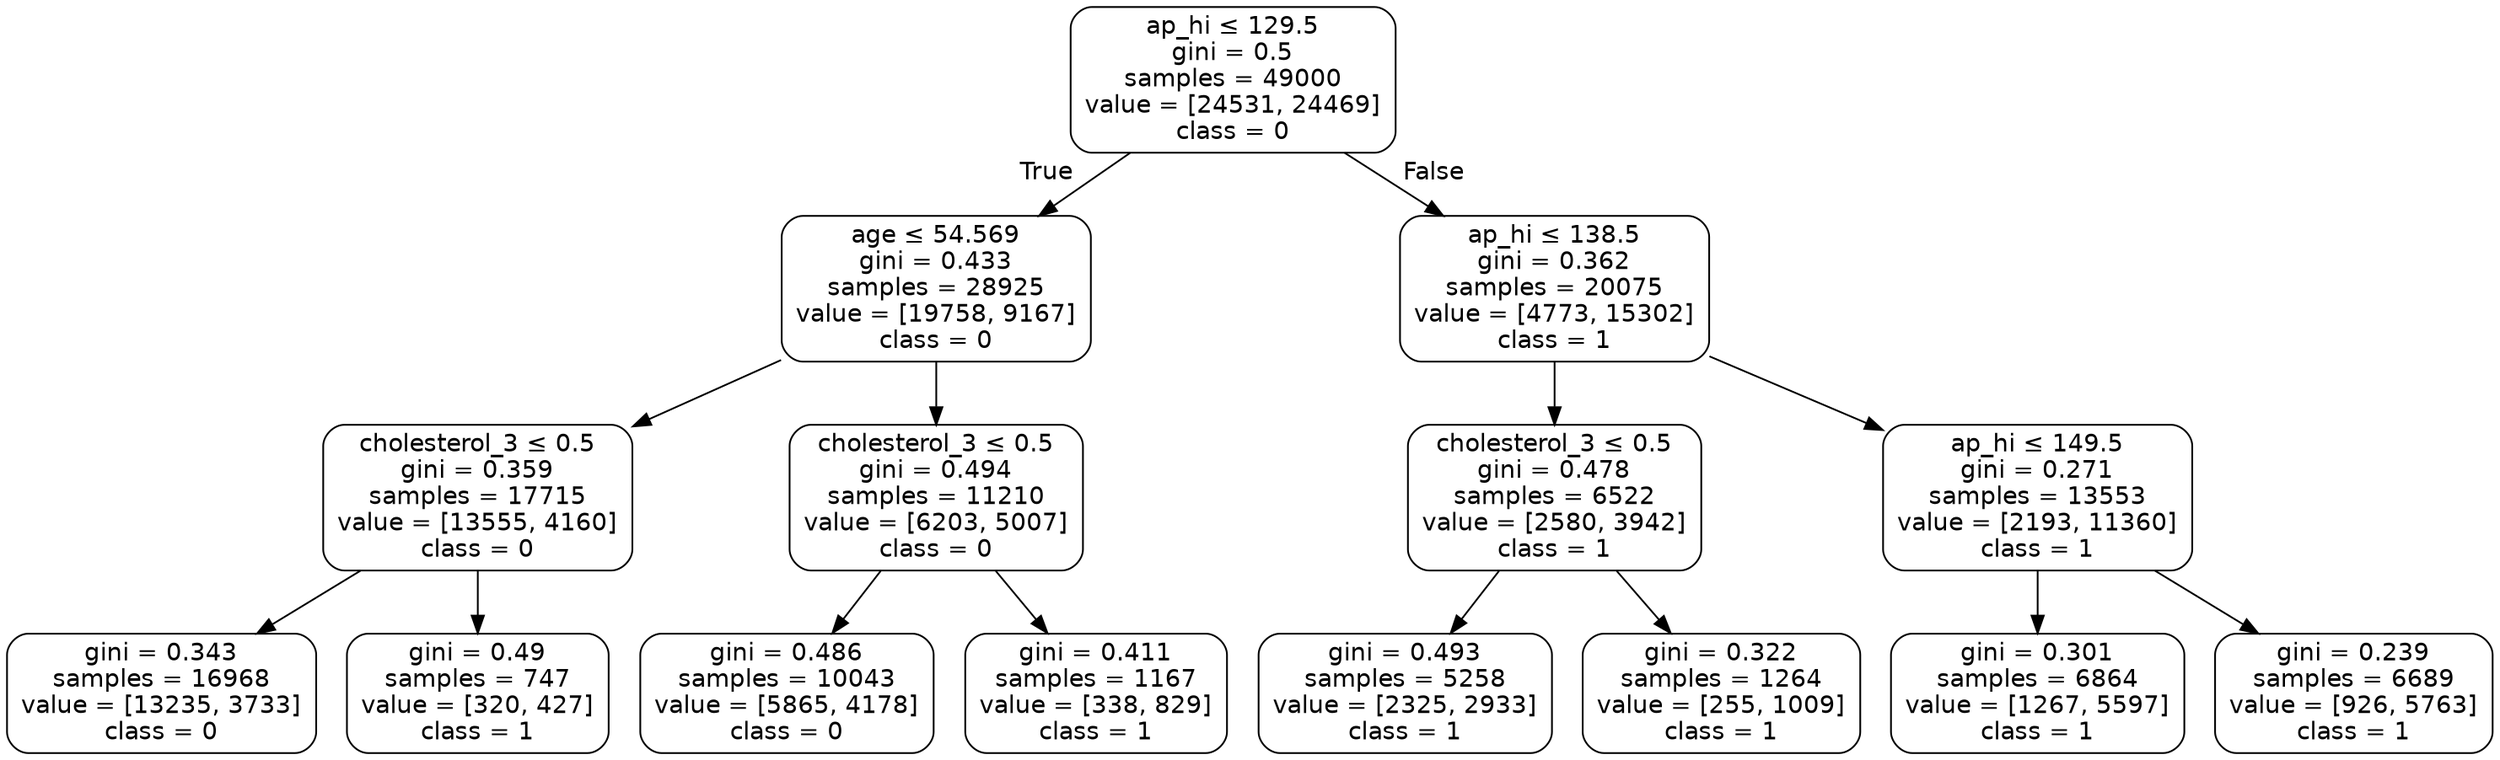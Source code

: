 digraph Tree {
node [shape=box, style="rounded", color="black", fontname=helvetica] ;
edge [fontname=helvetica] ;
0 [label=<ap_hi &le; 129.5<br/>gini = 0.5<br/>samples = 49000<br/>value = [24531, 24469]<br/>class = 0>] ;
1 [label=<age &le; 54.569<br/>gini = 0.433<br/>samples = 28925<br/>value = [19758, 9167]<br/>class = 0>] ;
0 -> 1 [labeldistance=2.5, labelangle=45, headlabel="True"] ;
2 [label=<cholesterol_3 &le; 0.5<br/>gini = 0.359<br/>samples = 17715<br/>value = [13555, 4160]<br/>class = 0>] ;
1 -> 2 ;
3 [label=<gini = 0.343<br/>samples = 16968<br/>value = [13235, 3733]<br/>class = 0>] ;
2 -> 3 ;
4 [label=<gini = 0.49<br/>samples = 747<br/>value = [320, 427]<br/>class = 1>] ;
2 -> 4 ;
5 [label=<cholesterol_3 &le; 0.5<br/>gini = 0.494<br/>samples = 11210<br/>value = [6203, 5007]<br/>class = 0>] ;
1 -> 5 ;
6 [label=<gini = 0.486<br/>samples = 10043<br/>value = [5865, 4178]<br/>class = 0>] ;
5 -> 6 ;
7 [label=<gini = 0.411<br/>samples = 1167<br/>value = [338, 829]<br/>class = 1>] ;
5 -> 7 ;
8 [label=<ap_hi &le; 138.5<br/>gini = 0.362<br/>samples = 20075<br/>value = [4773, 15302]<br/>class = 1>] ;
0 -> 8 [labeldistance=2.5, labelangle=-45, headlabel="False"] ;
9 [label=<cholesterol_3 &le; 0.5<br/>gini = 0.478<br/>samples = 6522<br/>value = [2580, 3942]<br/>class = 1>] ;
8 -> 9 ;
10 [label=<gini = 0.493<br/>samples = 5258<br/>value = [2325, 2933]<br/>class = 1>] ;
9 -> 10 ;
11 [label=<gini = 0.322<br/>samples = 1264<br/>value = [255, 1009]<br/>class = 1>] ;
9 -> 11 ;
12 [label=<ap_hi &le; 149.5<br/>gini = 0.271<br/>samples = 13553<br/>value = [2193, 11360]<br/>class = 1>] ;
8 -> 12 ;
13 [label=<gini = 0.301<br/>samples = 6864<br/>value = [1267, 5597]<br/>class = 1>] ;
12 -> 13 ;
14 [label=<gini = 0.239<br/>samples = 6689<br/>value = [926, 5763]<br/>class = 1>] ;
12 -> 14 ;
}